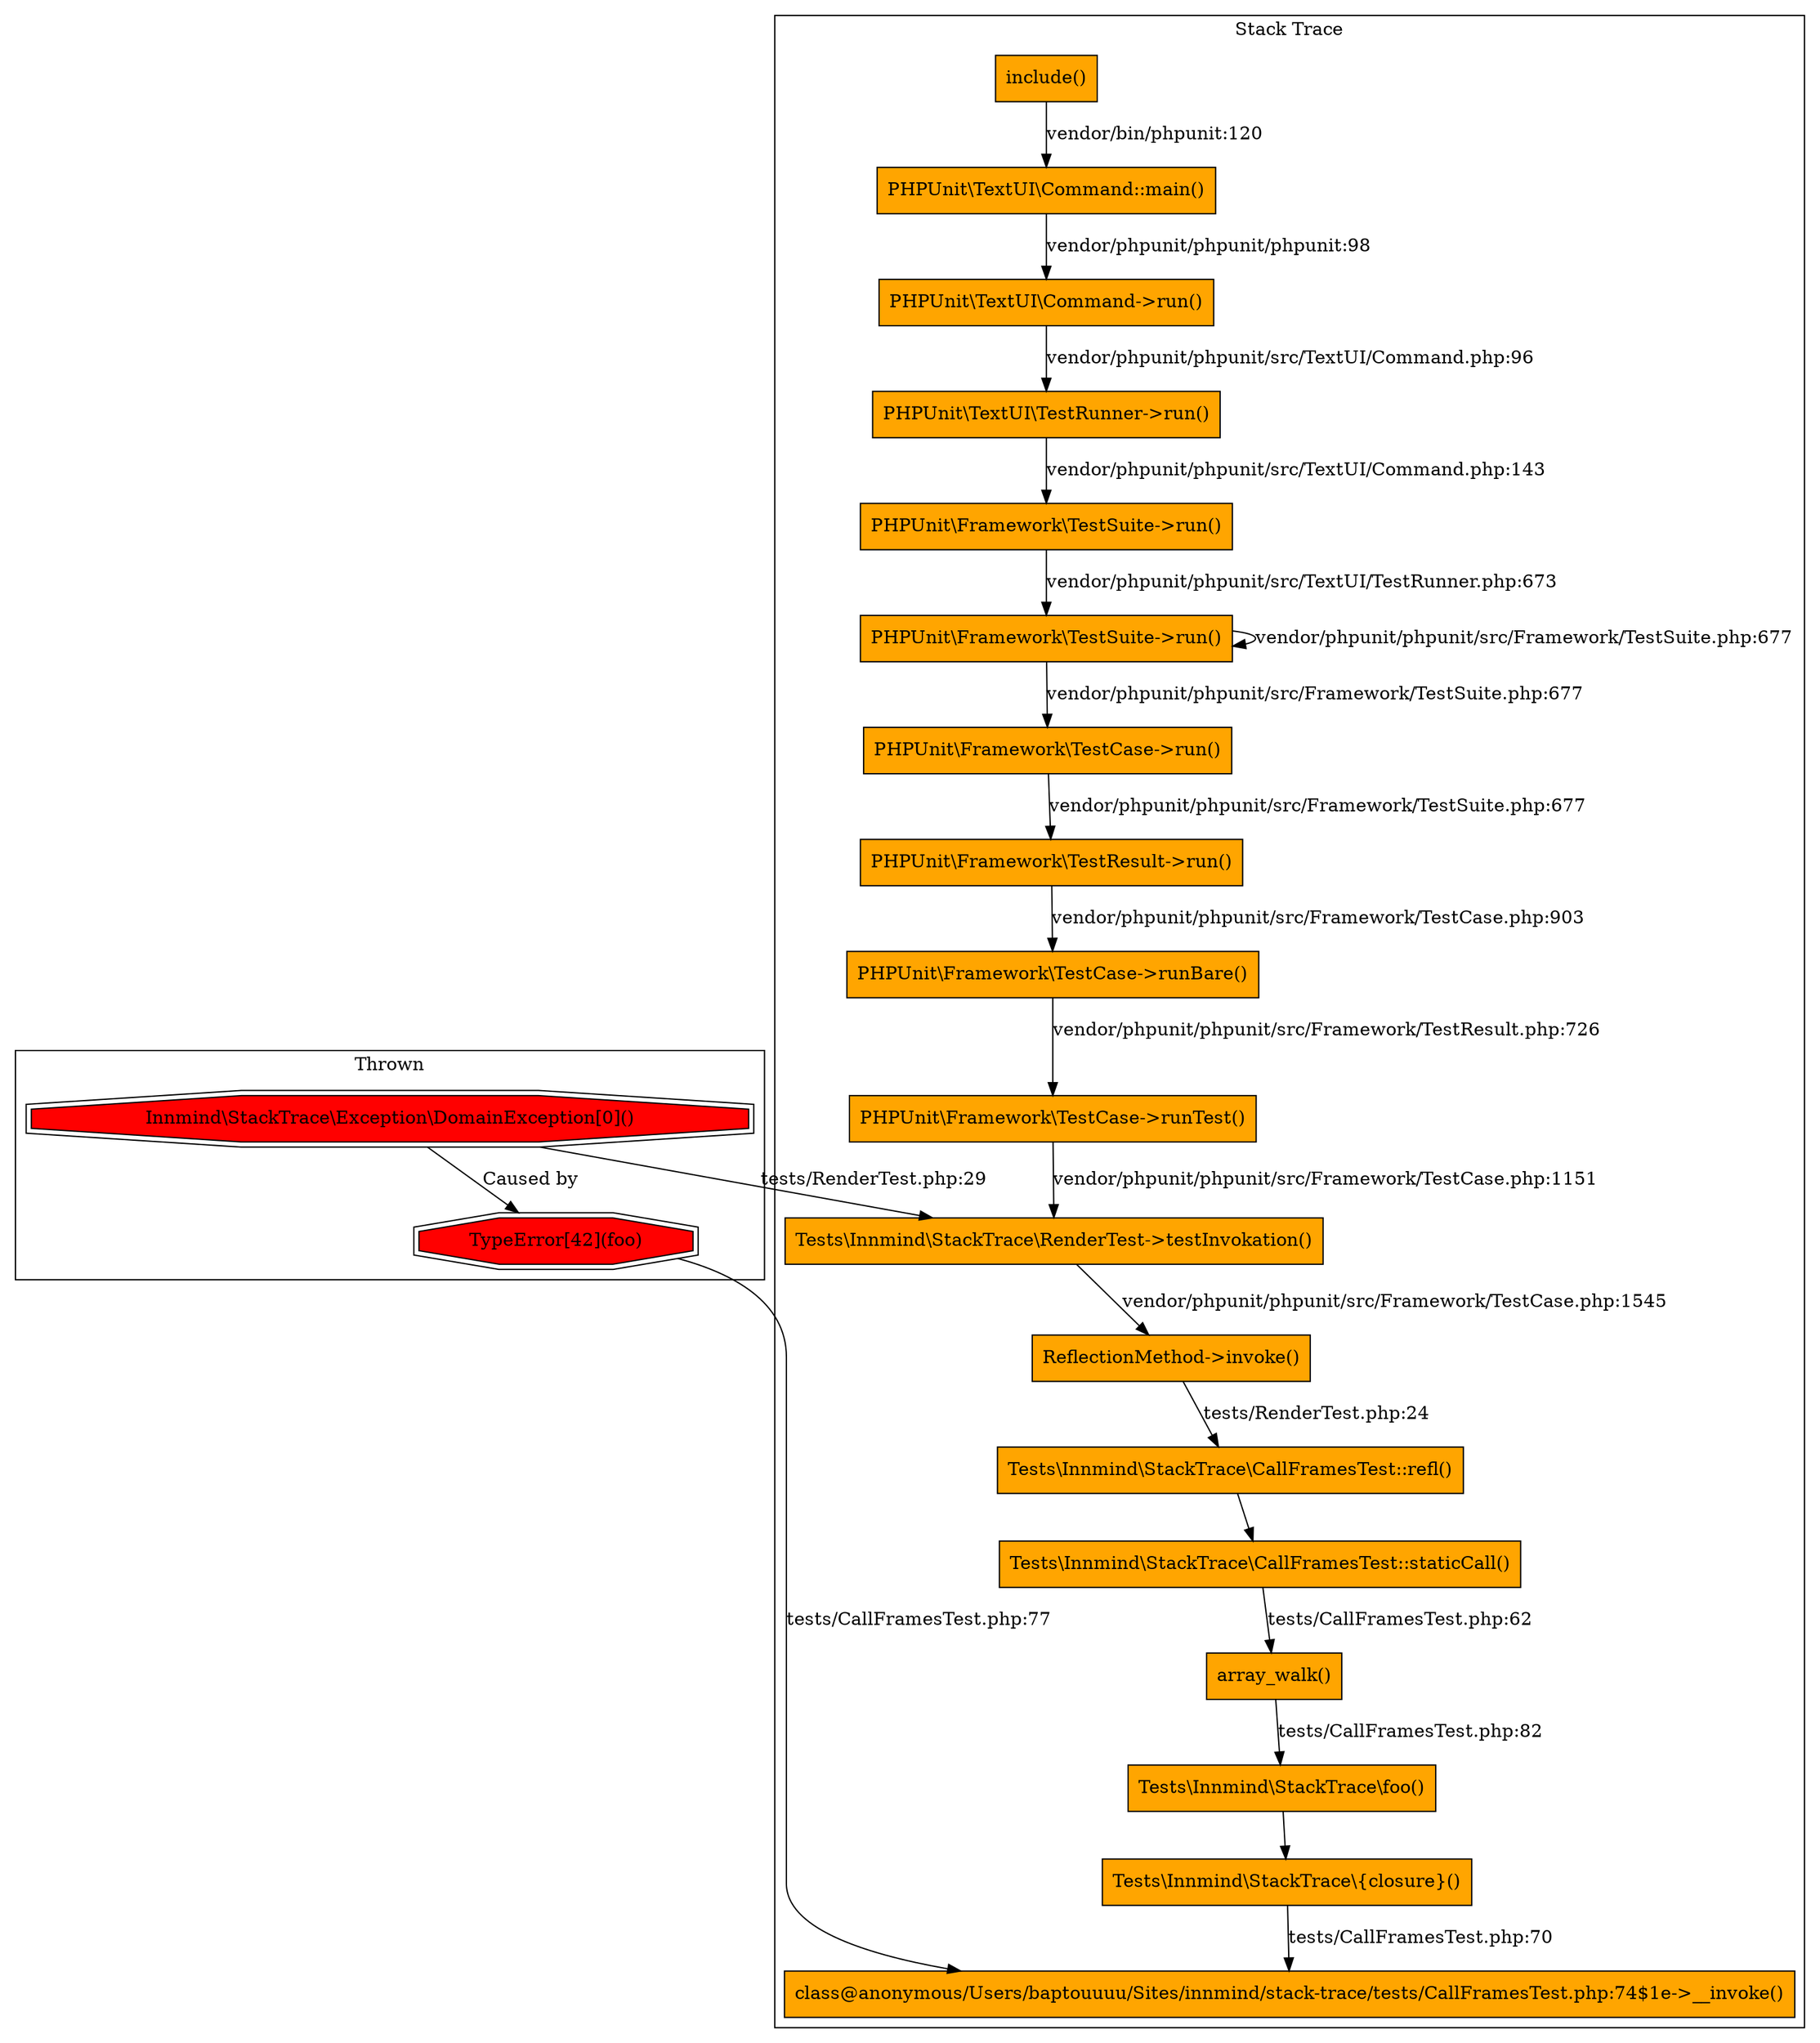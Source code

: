 digraph stack_trace {
    subgraph cluster_throwables {
        label="Thrown"
    exception_0000000000000afb0000000000000000 -> exception_00000000000005a80000000000000000 [label="Caused by"];
    exception_00000000000005a80000000000000000 [shape="doubleoctagon", style="filled", fillcolor="#ff0000", label="TypeError[42](foo)", URL="file:///Users/baptouuuu/Sites/innmind/stack-trace/tests/CallFramesTest.php"];
    exception_0000000000000afb0000000000000000 [shape="doubleoctagon", style="filled", fillcolor="#ff0000", label="Innmind\\StackTrace\\Exception\\DomainException[0]()", URL="file:///Users/baptouuuu/Sites/innmind/stack-trace/tests/RenderTest.php"];
    }
    subgraph cluster_call_frames {
        label="Stack Trace"
    call_frame_4f9ea46a7375c109da69901c633013a9 -> call_frame_53aaccb6492409f5e3f3865fc706111e [label="tests/CallFramesTest.php:70", URL="file:///Users/baptouuuu/Sites/innmind/stack-trace/tests/CallFramesTest.php"];
    call_frame_78899d4635295534cfc817b37dee2513 -> call_frame_4f9ea46a7375c109da69901c633013a9;
    call_frame_7945ef788bc897e87fc2d31edd4537b5 -> call_frame_78899d4635295534cfc817b37dee2513 [label="tests/CallFramesTest.php:82", URL="file:///Users/baptouuuu/Sites/innmind/stack-trace/tests/CallFramesTest.php"];
    call_frame_9914fdd0b965fa974e826064877ece14 -> call_frame_7945ef788bc897e87fc2d31edd4537b5 [label="tests/CallFramesTest.php:62", URL="file:///Users/baptouuuu/Sites/innmind/stack-trace/tests/CallFramesTest.php"];
    call_frame_a3479fc68cbbda8c8966caf2abecb4ec -> call_frame_9914fdd0b965fa974e826064877ece14;
    call_frame_4bebae301b668efb03e7bc24f79606a6 -> call_frame_a3479fc68cbbda8c8966caf2abecb4ec [label="tests/RenderTest.php:24", URL="file:///Users/baptouuuu/Sites/innmind/stack-trace/tests/RenderTest.php"];
    call_frame_47c0407195947f117d1878ddc407c0a3 -> call_frame_4bebae301b668efb03e7bc24f79606a6 [label="vendor/phpunit/phpunit/src/Framework/TestCase.php:1545", URL="file:///Users/baptouuuu/Sites/innmind/stack-trace/vendor/phpunit/phpunit/src/Framework/TestCase.php"];
    call_frame_07f591f613086fa0eafe956f80ef31fa -> call_frame_47c0407195947f117d1878ddc407c0a3 [label="vendor/phpunit/phpunit/src/Framework/TestCase.php:1151", URL="file:///Users/baptouuuu/Sites/innmind/stack-trace/vendor/phpunit/phpunit/src/Framework/TestCase.php"];
    call_frame_5627b6f9e8560c938320b94b612d2fc0 -> call_frame_07f591f613086fa0eafe956f80ef31fa [label="vendor/phpunit/phpunit/src/Framework/TestResult.php:726", URL="file:///Users/baptouuuu/Sites/innmind/stack-trace/vendor/phpunit/phpunit/src/Framework/TestResult.php"];
    call_frame_9e85687edeee0a8f8bd7f473ec92cc89 -> call_frame_5627b6f9e8560c938320b94b612d2fc0 [label="vendor/phpunit/phpunit/src/Framework/TestCase.php:903", URL="file:///Users/baptouuuu/Sites/innmind/stack-trace/vendor/phpunit/phpunit/src/Framework/TestCase.php"];
    call_frame_862259868e8b30c44157d4fa168fc13a -> call_frame_9e85687edeee0a8f8bd7f473ec92cc89 [label="vendor/phpunit/phpunit/src/Framework/TestSuite.php:677", URL="file:///Users/baptouuuu/Sites/innmind/stack-trace/vendor/phpunit/phpunit/src/Framework/TestSuite.php"];
    call_frame_cc4026df087e27e93e934267183b41f4 -> call_frame_862259868e8b30c44157d4fa168fc13a [label="vendor/phpunit/phpunit/src/Framework/TestSuite.php:677", URL="file:///Users/baptouuuu/Sites/innmind/stack-trace/vendor/phpunit/phpunit/src/Framework/TestSuite.php"];
    call_frame_cc4026df087e27e93e934267183b41f4 -> call_frame_cc4026df087e27e93e934267183b41f4 [label="vendor/phpunit/phpunit/src/Framework/TestSuite.php:677", URL="file:///Users/baptouuuu/Sites/innmind/stack-trace/vendor/phpunit/phpunit/src/Framework/TestSuite.php"];
    call_frame_c8d6907ef39a015179586fa3b8c89d1a -> call_frame_cc4026df087e27e93e934267183b41f4 [label="vendor/phpunit/phpunit/src/TextUI/TestRunner.php:673", URL="file:///Users/baptouuuu/Sites/innmind/stack-trace/vendor/phpunit/phpunit/src/TextUI/TestRunner.php"];
    call_frame_95bacb9103a97886bc59bc9084f8765c -> call_frame_c8d6907ef39a015179586fa3b8c89d1a [label="vendor/phpunit/phpunit/src/TextUI/Command.php:143", URL="file:///Users/baptouuuu/Sites/innmind/stack-trace/vendor/phpunit/phpunit/src/TextUI/Command.php"];
    call_frame_ea22ce8c2ce2b0f720bfdcc70fb908c5 -> call_frame_95bacb9103a97886bc59bc9084f8765c [label="vendor/phpunit/phpunit/src/TextUI/Command.php:96", URL="file:///Users/baptouuuu/Sites/innmind/stack-trace/vendor/phpunit/phpunit/src/TextUI/Command.php"];
    call_frame_06e435cf2f8ff07c446385801e950ee7 -> call_frame_ea22ce8c2ce2b0f720bfdcc70fb908c5 [label="vendor/phpunit/phpunit/phpunit:98", URL="file:///Users/baptouuuu/Sites/innmind/stack-trace/vendor/phpunit/phpunit/phpunit"];
    call_frame_d8b76d2929d9dd7cd5896c117a761475 -> call_frame_06e435cf2f8ff07c446385801e950ee7 [label="vendor/bin/phpunit:120", URL="file:///Users/baptouuuu/Sites/innmind/stack-trace/vendor/bin/phpunit"];
    call_frame_53aaccb6492409f5e3f3865fc706111e [shape="box", style="filled", fillcolor="#ffa500", label="class@anonymous/Users/baptouuuu/Sites/innmind/stack-trace/tests/CallFramesTest.php:74$1e->__invoke()", URL="file:///Users/baptouuuu/Sites/innmind/stack-trace/tests/CallFramesTest.php"];
    call_frame_4f9ea46a7375c109da69901c633013a9 [shape="box", style="filled", fillcolor="#ffa500", label="Tests\\Innmind\\StackTrace\\{closure}()", URL="file:///Users/baptouuuu/Sites/innmind/stack-trace/tests/CallFramesTest.php"];
    call_frame_78899d4635295534cfc817b37dee2513 [shape="box", style="filled", fillcolor="#ffa500", label="Tests\\Innmind\\StackTrace\\foo()"];
    call_frame_7945ef788bc897e87fc2d31edd4537b5 [shape="box", style="filled", fillcolor="#ffa500", label="array_walk()", URL="file:///Users/baptouuuu/Sites/innmind/stack-trace/tests/CallFramesTest.php"];
    call_frame_9914fdd0b965fa974e826064877ece14 [shape="box", style="filled", fillcolor="#ffa500", label="Tests\\Innmind\\StackTrace\\CallFramesTest::staticCall()", URL="file:///Users/baptouuuu/Sites/innmind/stack-trace/tests/CallFramesTest.php"];
    call_frame_a3479fc68cbbda8c8966caf2abecb4ec [shape="box", style="filled", fillcolor="#ffa500", label="Tests\\Innmind\\StackTrace\\CallFramesTest::refl()"];
    call_frame_4bebae301b668efb03e7bc24f79606a6 [shape="box", style="filled", fillcolor="#ffa500", label="ReflectionMethod->invoke()", URL="file:///Users/baptouuuu/Sites/innmind/stack-trace/tests/RenderTest.php"];
    call_frame_47c0407195947f117d1878ddc407c0a3 [shape="box", style="filled", fillcolor="#ffa500", label="Tests\\Innmind\\StackTrace\\RenderTest->testInvokation()", URL="file:///Users/baptouuuu/Sites/innmind/stack-trace/vendor/phpunit/phpunit/src/Framework/TestCase.php"];
    call_frame_07f591f613086fa0eafe956f80ef31fa [shape="box", style="filled", fillcolor="#ffa500", label="PHPUnit\\Framework\\TestCase->runTest()", URL="file:///Users/baptouuuu/Sites/innmind/stack-trace/vendor/phpunit/phpunit/src/Framework/TestCase.php"];
    call_frame_5627b6f9e8560c938320b94b612d2fc0 [shape="box", style="filled", fillcolor="#ffa500", label="PHPUnit\\Framework\\TestCase->runBare()", URL="file:///Users/baptouuuu/Sites/innmind/stack-trace/vendor/phpunit/phpunit/src/Framework/TestResult.php"];
    call_frame_9e85687edeee0a8f8bd7f473ec92cc89 [shape="box", style="filled", fillcolor="#ffa500", label="PHPUnit\\Framework\\TestResult->run()", URL="file:///Users/baptouuuu/Sites/innmind/stack-trace/vendor/phpunit/phpunit/src/Framework/TestCase.php"];
    call_frame_862259868e8b30c44157d4fa168fc13a [shape="box", style="filled", fillcolor="#ffa500", label="PHPUnit\\Framework\\TestCase->run()", URL="file:///Users/baptouuuu/Sites/innmind/stack-trace/vendor/phpunit/phpunit/src/Framework/TestSuite.php"];
    call_frame_cc4026df087e27e93e934267183b41f4 [shape="box", style="filled", fillcolor="#ffa500", label="PHPUnit\\Framework\\TestSuite->run()", URL="file:///Users/baptouuuu/Sites/innmind/stack-trace/vendor/phpunit/phpunit/src/Framework/TestSuite.php"];
    call_frame_c8d6907ef39a015179586fa3b8c89d1a [shape="box", style="filled", fillcolor="#ffa500", label="PHPUnit\\Framework\\TestSuite->run()", URL="file:///Users/baptouuuu/Sites/innmind/stack-trace/vendor/phpunit/phpunit/src/TextUI/TestRunner.php"];
    call_frame_95bacb9103a97886bc59bc9084f8765c [shape="box", style="filled", fillcolor="#ffa500", label="PHPUnit\\TextUI\\TestRunner->run()", URL="file:///Users/baptouuuu/Sites/innmind/stack-trace/vendor/phpunit/phpunit/src/TextUI/Command.php"];
    call_frame_ea22ce8c2ce2b0f720bfdcc70fb908c5 [shape="box", style="filled", fillcolor="#ffa500", label="PHPUnit\\TextUI\\Command->run()", URL="file:///Users/baptouuuu/Sites/innmind/stack-trace/vendor/phpunit/phpunit/src/TextUI/Command.php"];
    call_frame_06e435cf2f8ff07c446385801e950ee7 [shape="box", style="filled", fillcolor="#ffa500", label="PHPUnit\\TextUI\\Command::main()", URL="file:///Users/baptouuuu/Sites/innmind/stack-trace/vendor/phpunit/phpunit/phpunit"];
    call_frame_d8b76d2929d9dd7cd5896c117a761475 [shape="box", style="filled", fillcolor="#ffa500", label="include()", URL="file:///Users/baptouuuu/Sites/innmind/stack-trace/vendor/bin/phpunit"];
    }
    exception_00000000000005a80000000000000000 -> call_frame_53aaccb6492409f5e3f3865fc706111e [label="tests/CallFramesTest.php:77", URL="file:///Users/baptouuuu/Sites/innmind/stack-trace/tests/CallFramesTest.php"];
    exception_0000000000000afb0000000000000000 -> call_frame_47c0407195947f117d1878ddc407c0a3 [label="tests/RenderTest.php:29", URL="file:///Users/baptouuuu/Sites/innmind/stack-trace/tests/RenderTest.php"];
}